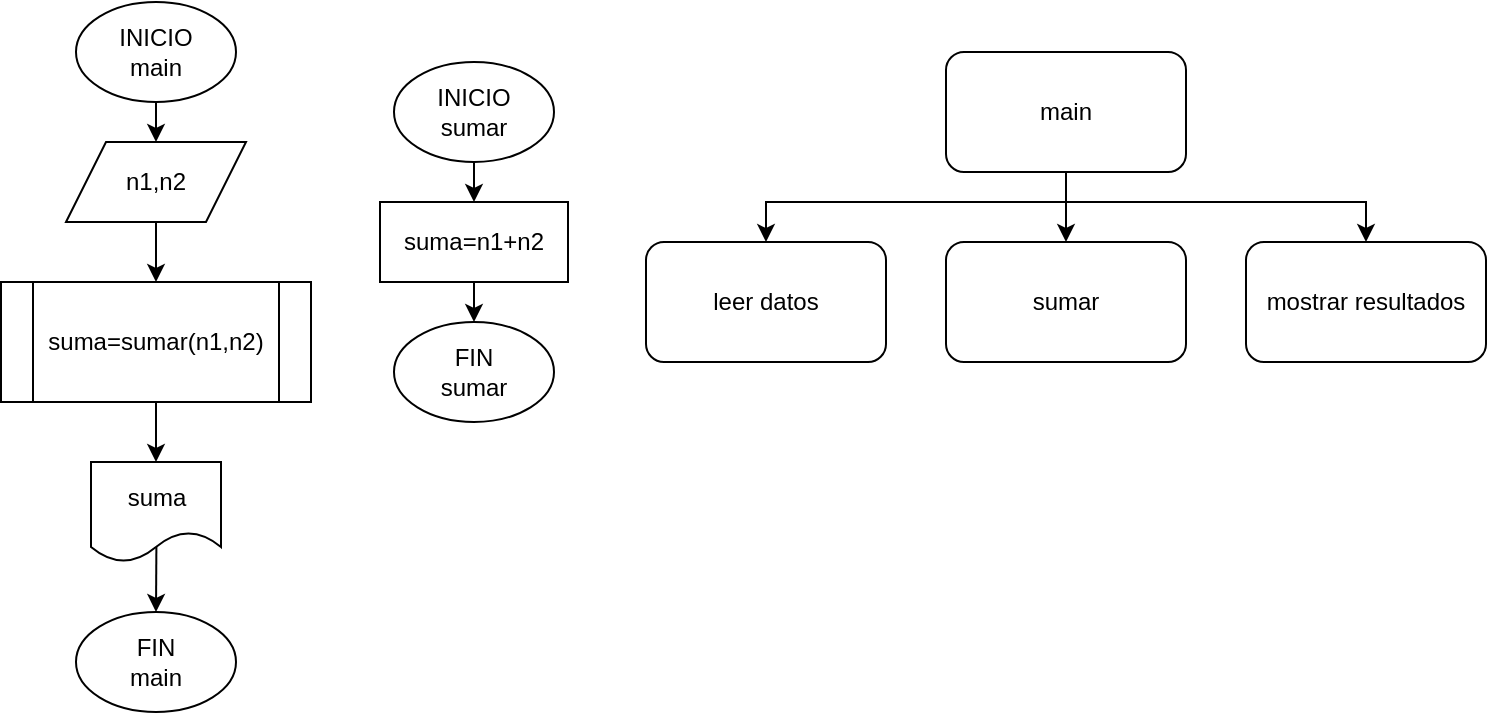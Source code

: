 <mxfile version="21.6.8" type="device">
  <diagram id="C5RBs43oDa-KdzZeNtuy" name="Page-1">
    <mxGraphModel dx="1050" dy="621" grid="1" gridSize="10" guides="1" tooltips="1" connect="1" arrows="1" fold="1" page="1" pageScale="1" pageWidth="827" pageHeight="1169" math="0" shadow="0">
      <root>
        <mxCell id="WIyWlLk6GJQsqaUBKTNV-0" />
        <mxCell id="WIyWlLk6GJQsqaUBKTNV-1" parent="WIyWlLk6GJQsqaUBKTNV-0" />
        <mxCell id="MGvfXFBkQPGfYXJRjXH4-0" style="edgeStyle=orthogonalEdgeStyle;rounded=0;orthogonalLoop=1;jettySize=auto;html=1;exitX=0.5;exitY=1;exitDx=0;exitDy=0;entryX=0.5;entryY=0;entryDx=0;entryDy=0;" parent="WIyWlLk6GJQsqaUBKTNV-1" source="MGvfXFBkQPGfYXJRjXH4-1" target="MGvfXFBkQPGfYXJRjXH4-2" edge="1">
          <mxGeometry relative="1" as="geometry" />
        </mxCell>
        <mxCell id="MGvfXFBkQPGfYXJRjXH4-1" value="INICIO&lt;br&gt;main" style="ellipse;whiteSpace=wrap;html=1;" parent="WIyWlLk6GJQsqaUBKTNV-1" vertex="1">
          <mxGeometry x="95" y="190" width="80" height="50" as="geometry" />
        </mxCell>
        <mxCell id="MGvfXFBkQPGfYXJRjXH4-7" style="edgeStyle=orthogonalEdgeStyle;rounded=0;orthogonalLoop=1;jettySize=auto;html=1;exitX=0.5;exitY=1;exitDx=0;exitDy=0;entryX=0.5;entryY=0;entryDx=0;entryDy=0;" parent="WIyWlLk6GJQsqaUBKTNV-1" source="MGvfXFBkQPGfYXJRjXH4-2" target="MGvfXFBkQPGfYXJRjXH4-5" edge="1">
          <mxGeometry relative="1" as="geometry" />
        </mxCell>
        <mxCell id="MGvfXFBkQPGfYXJRjXH4-2" value="n1,n2" style="shape=parallelogram;perimeter=parallelogramPerimeter;whiteSpace=wrap;html=1;fixedSize=1;" parent="WIyWlLk6GJQsqaUBKTNV-1" vertex="1">
          <mxGeometry x="90" y="260" width="90" height="40" as="geometry" />
        </mxCell>
        <mxCell id="MGvfXFBkQPGfYXJRjXH4-11" style="edgeStyle=orthogonalEdgeStyle;rounded=0;orthogonalLoop=1;jettySize=auto;html=1;exitX=0.5;exitY=0;exitDx=0;exitDy=0;entryX=0.503;entryY=0.844;entryDx=0;entryDy=0;entryPerimeter=0;startArrow=classic;startFill=1;endArrow=none;endFill=0;" parent="WIyWlLk6GJQsqaUBKTNV-1" source="MGvfXFBkQPGfYXJRjXH4-3" target="MGvfXFBkQPGfYXJRjXH4-6" edge="1">
          <mxGeometry relative="1" as="geometry" />
        </mxCell>
        <mxCell id="MGvfXFBkQPGfYXJRjXH4-3" value="FIN&lt;br&gt;main" style="ellipse;whiteSpace=wrap;html=1;" parent="WIyWlLk6GJQsqaUBKTNV-1" vertex="1">
          <mxGeometry x="95" y="495" width="80" height="50" as="geometry" />
        </mxCell>
        <mxCell id="MGvfXFBkQPGfYXJRjXH4-8" style="edgeStyle=orthogonalEdgeStyle;rounded=0;orthogonalLoop=1;jettySize=auto;html=1;exitX=0.5;exitY=1;exitDx=0;exitDy=0;entryX=0.5;entryY=0;entryDx=0;entryDy=0;" parent="WIyWlLk6GJQsqaUBKTNV-1" source="MGvfXFBkQPGfYXJRjXH4-5" target="MGvfXFBkQPGfYXJRjXH4-6" edge="1">
          <mxGeometry relative="1" as="geometry" />
        </mxCell>
        <mxCell id="MGvfXFBkQPGfYXJRjXH4-5" value="suma=sumar(n1,n2)" style="shape=process;whiteSpace=wrap;html=1;backgroundOutline=1;" parent="WIyWlLk6GJQsqaUBKTNV-1" vertex="1">
          <mxGeometry x="57.5" y="330" width="155" height="60" as="geometry" />
        </mxCell>
        <mxCell id="MGvfXFBkQPGfYXJRjXH4-6" value="suma" style="shape=document;whiteSpace=wrap;html=1;boundedLbl=1;" parent="WIyWlLk6GJQsqaUBKTNV-1" vertex="1">
          <mxGeometry x="102.5" y="420" width="65" height="50" as="geometry" />
        </mxCell>
        <mxCell id="MGvfXFBkQPGfYXJRjXH4-15" style="edgeStyle=orthogonalEdgeStyle;rounded=0;orthogonalLoop=1;jettySize=auto;html=1;exitX=0.5;exitY=1;exitDx=0;exitDy=0;entryX=0.5;entryY=0;entryDx=0;entryDy=0;" parent="WIyWlLk6GJQsqaUBKTNV-1" source="MGvfXFBkQPGfYXJRjXH4-12" target="MGvfXFBkQPGfYXJRjXH4-13" edge="1">
          <mxGeometry relative="1" as="geometry" />
        </mxCell>
        <mxCell id="MGvfXFBkQPGfYXJRjXH4-12" value="INICIO&lt;br&gt;sumar" style="ellipse;whiteSpace=wrap;html=1;" parent="WIyWlLk6GJQsqaUBKTNV-1" vertex="1">
          <mxGeometry x="254" y="220" width="80" height="50" as="geometry" />
        </mxCell>
        <mxCell id="MGvfXFBkQPGfYXJRjXH4-16" style="edgeStyle=orthogonalEdgeStyle;rounded=0;orthogonalLoop=1;jettySize=auto;html=1;exitX=0.5;exitY=1;exitDx=0;exitDy=0;entryX=0.5;entryY=0;entryDx=0;entryDy=0;" parent="WIyWlLk6GJQsqaUBKTNV-1" source="MGvfXFBkQPGfYXJRjXH4-13" target="MGvfXFBkQPGfYXJRjXH4-14" edge="1">
          <mxGeometry relative="1" as="geometry" />
        </mxCell>
        <mxCell id="MGvfXFBkQPGfYXJRjXH4-13" value="suma=n1+n2" style="rounded=0;whiteSpace=wrap;html=1;" parent="WIyWlLk6GJQsqaUBKTNV-1" vertex="1">
          <mxGeometry x="247" y="290" width="94" height="40" as="geometry" />
        </mxCell>
        <mxCell id="MGvfXFBkQPGfYXJRjXH4-14" value="FIN&lt;br&gt;sumar" style="ellipse;whiteSpace=wrap;html=1;" parent="WIyWlLk6GJQsqaUBKTNV-1" vertex="1">
          <mxGeometry x="254" y="350" width="80" height="50" as="geometry" />
        </mxCell>
        <mxCell id="jjpdWregGH2420wALDWS-3" style="edgeStyle=orthogonalEdgeStyle;rounded=0;orthogonalLoop=1;jettySize=auto;html=1;exitX=0.5;exitY=1;exitDx=0;exitDy=0;entryX=0.5;entryY=0;entryDx=0;entryDy=0;" parent="WIyWlLk6GJQsqaUBKTNV-1" source="jjpdWregGH2420wALDWS-0" target="jjpdWregGH2420wALDWS-2" edge="1">
          <mxGeometry relative="1" as="geometry">
            <Array as="points">
              <mxPoint x="590" y="290" />
              <mxPoint x="440" y="290" />
            </Array>
          </mxGeometry>
        </mxCell>
        <mxCell id="jjpdWregGH2420wALDWS-4" style="edgeStyle=orthogonalEdgeStyle;rounded=0;orthogonalLoop=1;jettySize=auto;html=1;exitX=0.5;exitY=1;exitDx=0;exitDy=0;entryX=0.5;entryY=0;entryDx=0;entryDy=0;" parent="WIyWlLk6GJQsqaUBKTNV-1" source="jjpdWregGH2420wALDWS-0" target="jjpdWregGH2420wALDWS-1" edge="1">
          <mxGeometry relative="1" as="geometry" />
        </mxCell>
        <mxCell id="jjpdWregGH2420wALDWS-6" style="edgeStyle=orthogonalEdgeStyle;rounded=0;orthogonalLoop=1;jettySize=auto;html=1;exitX=0.5;exitY=1;exitDx=0;exitDy=0;entryX=0.5;entryY=0;entryDx=0;entryDy=0;" parent="WIyWlLk6GJQsqaUBKTNV-1" source="jjpdWregGH2420wALDWS-0" target="jjpdWregGH2420wALDWS-5" edge="1">
          <mxGeometry relative="1" as="geometry">
            <Array as="points">
              <mxPoint x="590" y="290" />
              <mxPoint x="740" y="290" />
            </Array>
          </mxGeometry>
        </mxCell>
        <mxCell id="jjpdWregGH2420wALDWS-0" value="main" style="rounded=1;whiteSpace=wrap;html=1;" parent="WIyWlLk6GJQsqaUBKTNV-1" vertex="1">
          <mxGeometry x="530" y="215" width="120" height="60" as="geometry" />
        </mxCell>
        <mxCell id="jjpdWregGH2420wALDWS-1" value="sumar" style="rounded=1;whiteSpace=wrap;html=1;" parent="WIyWlLk6GJQsqaUBKTNV-1" vertex="1">
          <mxGeometry x="530" y="310" width="120" height="60" as="geometry" />
        </mxCell>
        <mxCell id="jjpdWregGH2420wALDWS-2" value="leer datos" style="rounded=1;whiteSpace=wrap;html=1;" parent="WIyWlLk6GJQsqaUBKTNV-1" vertex="1">
          <mxGeometry x="380" y="310" width="120" height="60" as="geometry" />
        </mxCell>
        <mxCell id="jjpdWregGH2420wALDWS-5" value="mostrar resultados" style="rounded=1;whiteSpace=wrap;html=1;" parent="WIyWlLk6GJQsqaUBKTNV-1" vertex="1">
          <mxGeometry x="680" y="310" width="120" height="60" as="geometry" />
        </mxCell>
      </root>
    </mxGraphModel>
  </diagram>
</mxfile>
